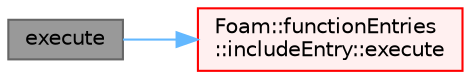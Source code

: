 digraph "execute"
{
 // LATEX_PDF_SIZE
  bgcolor="transparent";
  edge [fontname=Helvetica,fontsize=10,labelfontname=Helvetica,labelfontsize=10];
  node [fontname=Helvetica,fontsize=10,shape=box,height=0.2,width=0.4];
  rankdir="LR";
  Node1 [id="Node000001",label="execute",height=0.2,width=0.4,color="gray40", fillcolor="grey60", style="filled", fontcolor="black",tooltip=" "];
  Node1 -> Node2 [id="edge1_Node000001_Node000002",color="steelblue1",style="solid",tooltip=" "];
  Node2 [id="Node000002",label="Foam::functionEntries\l::includeEntry::execute",height=0.2,width=0.4,color="red", fillcolor="#FFF0F0", style="filled",URL="$classFoam_1_1functionEntries_1_1includeEntry.html#af4d4e527efcece15dce7b0e62b29f7a2",tooltip=" "];
}
